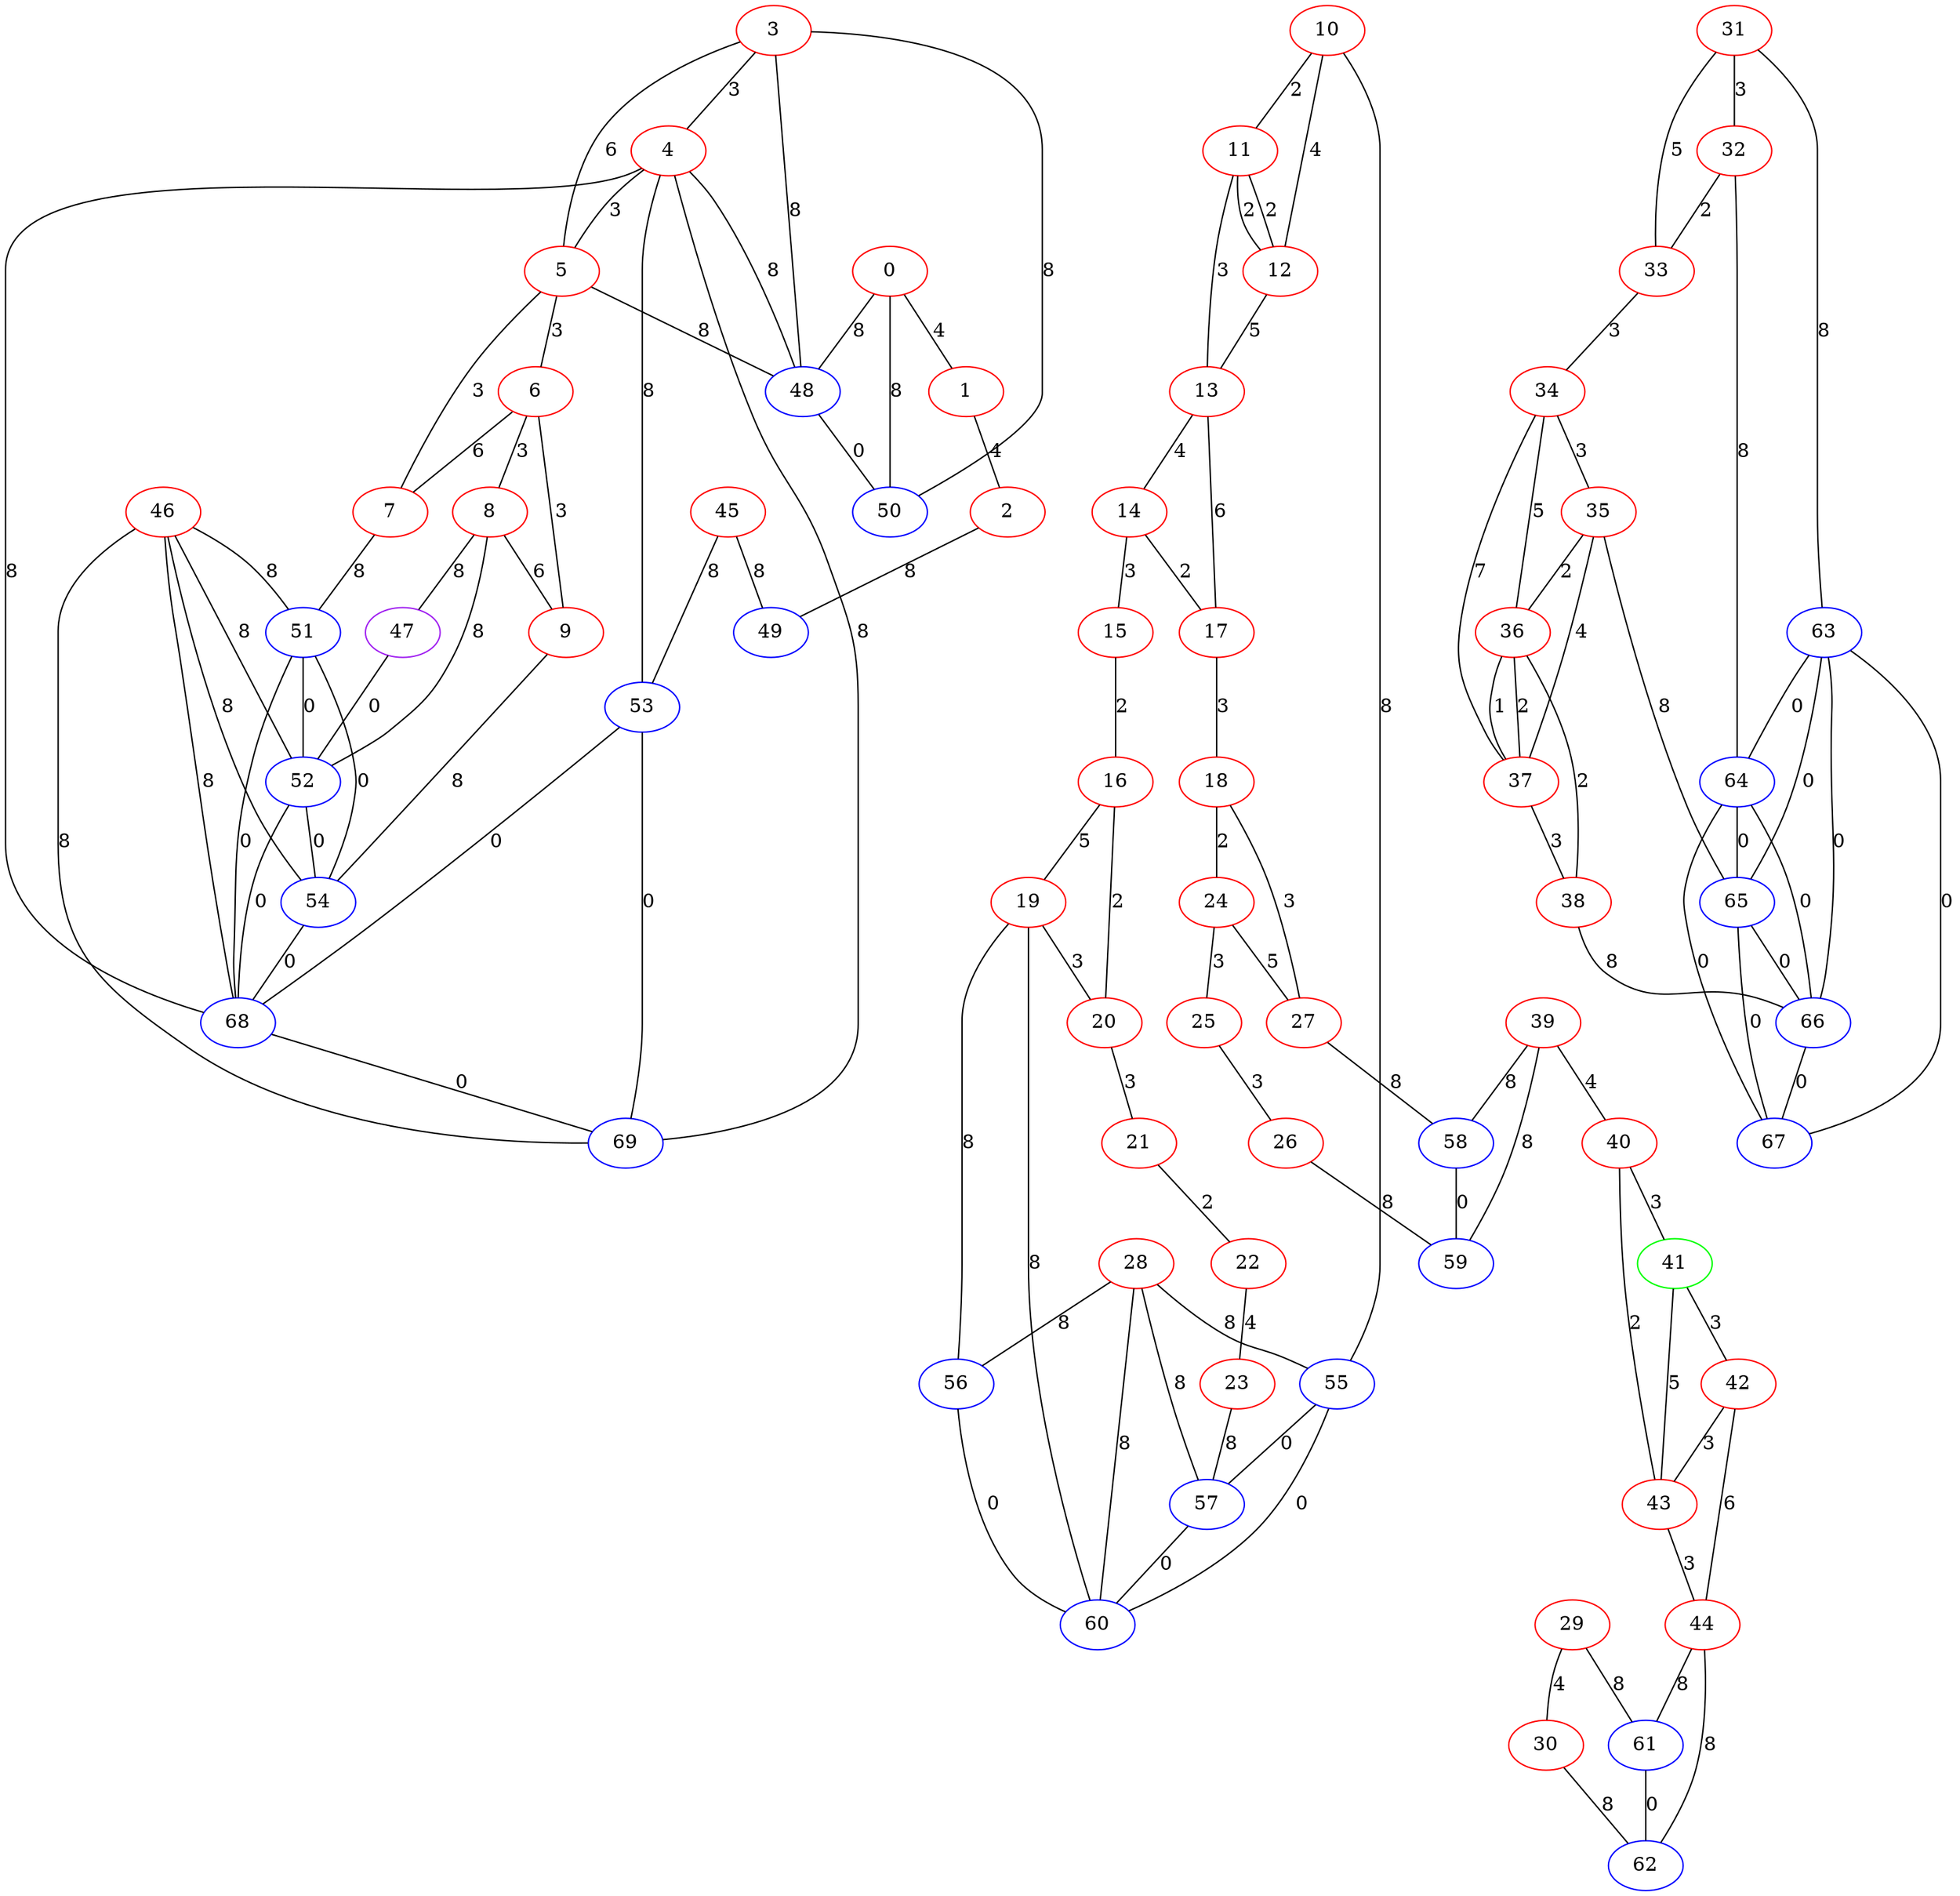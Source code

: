 graph "" {
0 [color=red, weight=1];
1 [color=red, weight=1];
2 [color=red, weight=1];
3 [color=red, weight=1];
4 [color=red, weight=1];
5 [color=red, weight=1];
6 [color=red, weight=1];
7 [color=red, weight=1];
8 [color=red, weight=1];
9 [color=red, weight=1];
10 [color=red, weight=1];
11 [color=red, weight=1];
12 [color=red, weight=1];
13 [color=red, weight=1];
14 [color=red, weight=1];
15 [color=red, weight=1];
16 [color=red, weight=1];
17 [color=red, weight=1];
18 [color=red, weight=1];
19 [color=red, weight=1];
20 [color=red, weight=1];
21 [color=red, weight=1];
22 [color=red, weight=1];
23 [color=red, weight=1];
24 [color=red, weight=1];
25 [color=red, weight=1];
26 [color=red, weight=1];
27 [color=red, weight=1];
28 [color=red, weight=1];
29 [color=red, weight=1];
30 [color=red, weight=1];
31 [color=red, weight=1];
32 [color=red, weight=1];
33 [color=red, weight=1];
34 [color=red, weight=1];
35 [color=red, weight=1];
36 [color=red, weight=1];
37 [color=red, weight=1];
38 [color=red, weight=1];
39 [color=red, weight=1];
40 [color=red, weight=1];
41 [color=green, weight=2];
42 [color=red, weight=1];
43 [color=red, weight=1];
44 [color=red, weight=1];
45 [color=red, weight=1];
46 [color=red, weight=1];
47 [color=purple, weight=4];
48 [color=blue, weight=3];
49 [color=blue, weight=3];
50 [color=blue, weight=3];
51 [color=blue, weight=3];
52 [color=blue, weight=3];
53 [color=blue, weight=3];
54 [color=blue, weight=3];
55 [color=blue, weight=3];
56 [color=blue, weight=3];
57 [color=blue, weight=3];
58 [color=blue, weight=3];
59 [color=blue, weight=3];
60 [color=blue, weight=3];
61 [color=blue, weight=3];
62 [color=blue, weight=3];
63 [color=blue, weight=3];
64 [color=blue, weight=3];
65 [color=blue, weight=3];
66 [color=blue, weight=3];
67 [color=blue, weight=3];
68 [color=blue, weight=3];
69 [color=blue, weight=3];
0 -- 48  [key=0, label=8];
0 -- 1  [key=0, label=4];
0 -- 50  [key=0, label=8];
1 -- 2  [key=0, label=4];
2 -- 49  [key=0, label=8];
3 -- 48  [key=0, label=8];
3 -- 50  [key=0, label=8];
3 -- 4  [key=0, label=3];
3 -- 5  [key=0, label=6];
4 -- 68  [key=0, label=8];
4 -- 5  [key=0, label=3];
4 -- 48  [key=0, label=8];
4 -- 53  [key=0, label=8];
4 -- 69  [key=0, label=8];
5 -- 48  [key=0, label=8];
5 -- 6  [key=0, label=3];
5 -- 7  [key=0, label=3];
6 -- 8  [key=0, label=3];
6 -- 9  [key=0, label=3];
6 -- 7  [key=0, label=6];
7 -- 51  [key=0, label=8];
8 -- 9  [key=0, label=6];
8 -- 52  [key=0, label=8];
8 -- 47  [key=0, label=8];
9 -- 54  [key=0, label=8];
10 -- 11  [key=0, label=2];
10 -- 12  [key=0, label=4];
10 -- 55  [key=0, label=8];
11 -- 12  [key=0, label=2];
11 -- 12  [key=1, label=2];
11 -- 13  [key=0, label=3];
12 -- 13  [key=0, label=5];
13 -- 17  [key=0, label=6];
13 -- 14  [key=0, label=4];
14 -- 17  [key=0, label=2];
14 -- 15  [key=0, label=3];
15 -- 16  [key=0, label=2];
16 -- 19  [key=0, label=5];
16 -- 20  [key=0, label=2];
17 -- 18  [key=0, label=3];
18 -- 24  [key=0, label=2];
18 -- 27  [key=0, label=3];
19 -- 56  [key=0, label=8];
19 -- 20  [key=0, label=3];
19 -- 60  [key=0, label=8];
20 -- 21  [key=0, label=3];
21 -- 22  [key=0, label=2];
22 -- 23  [key=0, label=4];
23 -- 57  [key=0, label=8];
24 -- 25  [key=0, label=3];
24 -- 27  [key=0, label=5];
25 -- 26  [key=0, label=3];
26 -- 59  [key=0, label=8];
27 -- 58  [key=0, label=8];
28 -- 56  [key=0, label=8];
28 -- 57  [key=0, label=8];
28 -- 60  [key=0, label=8];
28 -- 55  [key=0, label=8];
29 -- 61  [key=0, label=8];
29 -- 30  [key=0, label=4];
30 -- 62  [key=0, label=8];
31 -- 32  [key=0, label=3];
31 -- 33  [key=0, label=5];
31 -- 63  [key=0, label=8];
32 -- 64  [key=0, label=8];
32 -- 33  [key=0, label=2];
33 -- 34  [key=0, label=3];
34 -- 35  [key=0, label=3];
34 -- 36  [key=0, label=5];
34 -- 37  [key=0, label=7];
35 -- 65  [key=0, label=8];
35 -- 36  [key=0, label=2];
35 -- 37  [key=0, label=4];
36 -- 37  [key=0, label=1];
36 -- 37  [key=1, label=2];
36 -- 38  [key=0, label=2];
37 -- 38  [key=0, label=3];
38 -- 66  [key=0, label=8];
39 -- 40  [key=0, label=4];
39 -- 58  [key=0, label=8];
39 -- 59  [key=0, label=8];
40 -- 41  [key=0, label=3];
40 -- 43  [key=0, label=2];
41 -- 42  [key=0, label=3];
41 -- 43  [key=0, label=5];
42 -- 43  [key=0, label=3];
42 -- 44  [key=0, label=6];
43 -- 44  [key=0, label=3];
44 -- 61  [key=0, label=8];
44 -- 62  [key=0, label=8];
45 -- 49  [key=0, label=8];
45 -- 53  [key=0, label=8];
46 -- 68  [key=0, label=8];
46 -- 51  [key=0, label=8];
46 -- 52  [key=0, label=8];
46 -- 69  [key=0, label=8];
46 -- 54  [key=0, label=8];
47 -- 52  [key=0, label=0];
48 -- 50  [key=0, label=0];
51 -- 68  [key=0, label=0];
51 -- 52  [key=0, label=0];
51 -- 54  [key=0, label=0];
52 -- 68  [key=0, label=0];
52 -- 54  [key=0, label=0];
53 -- 68  [key=0, label=0];
53 -- 69  [key=0, label=0];
54 -- 68  [key=0, label=0];
55 -- 57  [key=0, label=0];
55 -- 60  [key=0, label=0];
56 -- 60  [key=0, label=0];
57 -- 60  [key=0, label=0];
58 -- 59  [key=0, label=0];
61 -- 62  [key=0, label=0];
63 -- 64  [key=0, label=0];
63 -- 65  [key=0, label=0];
63 -- 66  [key=0, label=0];
63 -- 67  [key=0, label=0];
64 -- 65  [key=0, label=0];
64 -- 66  [key=0, label=0];
64 -- 67  [key=0, label=0];
65 -- 67  [key=0, label=0];
65 -- 66  [key=0, label=0];
66 -- 67  [key=0, label=0];
68 -- 69  [key=0, label=0];
}
